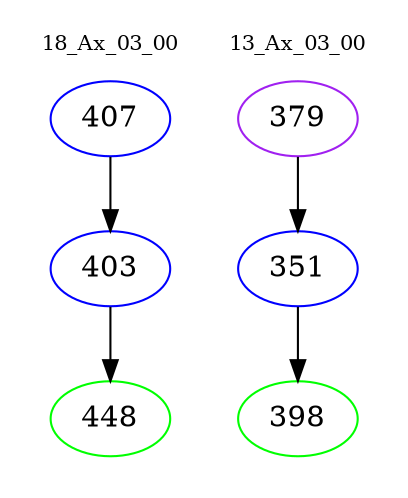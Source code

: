 digraph{
subgraph cluster_0 {
color = white
label = "18_Ax_03_00";
fontsize=10;
T0_407 [label="407", color="blue"]
T0_407 -> T0_403 [color="black"]
T0_403 [label="403", color="blue"]
T0_403 -> T0_448 [color="black"]
T0_448 [label="448", color="green"]
}
subgraph cluster_1 {
color = white
label = "13_Ax_03_00";
fontsize=10;
T1_379 [label="379", color="purple"]
T1_379 -> T1_351 [color="black"]
T1_351 [label="351", color="blue"]
T1_351 -> T1_398 [color="black"]
T1_398 [label="398", color="green"]
}
}
